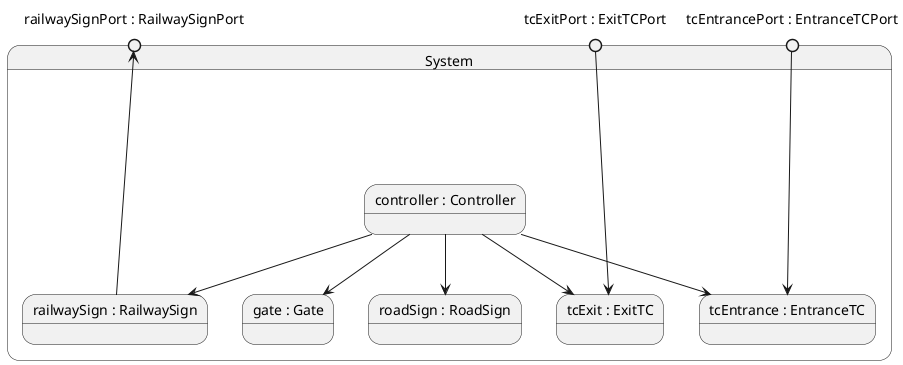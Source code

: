 

@startuml
	state System {
		
			state "tcEntrance : EntranceTC" as LevelCrossingSystem_System_tcEntrance
			state "tcExit : ExitTC" as LevelCrossingSystem_System_tcExit
			state "controller : Controller" as LevelCrossingSystem_System_controller
			state "railwaySign : RailwaySign" as LevelCrossingSystem_System_railwaySign
			state "roadSign : RoadSign" as LevelCrossingSystem_System_roadSign
			state "gate : Gate" as LevelCrossingSystem_System_gate
			state "tcEntrancePort : EntranceTCPort" as LevelCrossingSystem_System_tcEntrancePort <<entrypoint>>
			state "tcExitPort : ExitTCPort" as LevelCrossingSystem_System_tcExitPort <<entrypoint>>
			state "railwaySignPort : RailwaySignPort" as LevelCrossingSystem_System_railwaySignPort <<entrypoint>>
			LevelCrossingSystem_System_controller --> LevelCrossingSystem_System_gate
			LevelCrossingSystem_System_controller --> LevelCrossingSystem_System_tcEntrance
			LevelCrossingSystem_System_controller --> LevelCrossingSystem_System_tcExit
			LevelCrossingSystem_System_controller --> LevelCrossingSystem_System_roadSign
			LevelCrossingSystem_System_tcEntrancePort --> LevelCrossingSystem_System_tcEntrance
			LevelCrossingSystem_System_tcExitPort --> LevelCrossingSystem_System_tcExit
			LevelCrossingSystem_System_controller --> LevelCrossingSystem_System_railwaySign
			LevelCrossingSystem_System_railwaySign --> LevelCrossingSystem_System_railwaySignPort
		
	}
@enduml
